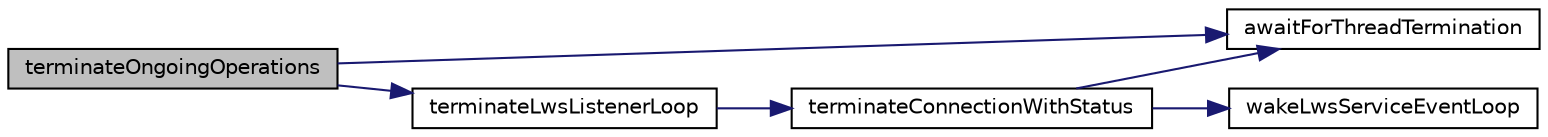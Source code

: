 digraph "terminateOngoingOperations"
{
 // LATEX_PDF_SIZE
  edge [fontname="Helvetica",fontsize="10",labelfontname="Helvetica",labelfontsize="10"];
  node [fontname="Helvetica",fontsize="10",shape=record];
  rankdir="LR";
  Node1 [label="terminateOngoingOperations",height=0.2,width=0.4,color="black", fillcolor="grey75", style="filled", fontcolor="black",tooltip=" "];
  Node1 -> Node2 [color="midnightblue",fontsize="10",style="solid",fontname="Helvetica"];
  Node2 [label="awaitForThreadTermination",height=0.2,width=0.4,color="black", fillcolor="white", style="filled",URL="$Signaling_8c.html#a653edfffd5d129d08f5971d91f16fc5e",tooltip=" "];
  Node1 -> Node3 [color="midnightblue",fontsize="10",style="solid",fontname="Helvetica"];
  Node3 [label="terminateLwsListenerLoop",height=0.2,width=0.4,color="black", fillcolor="white", style="filled",URL="$LwsApiCalls_8c.html#ac8ef143a573f3b4ae83bd3ad0eb9fd6f",tooltip=" "];
  Node3 -> Node4 [color="midnightblue",fontsize="10",style="solid",fontname="Helvetica"];
  Node4 [label="terminateConnectionWithStatus",height=0.2,width=0.4,color="black", fillcolor="white", style="filled",URL="$LwsApiCalls_8c.html#ae7928b7a5bf47cbdf2ccf753f1c1e8df",tooltip=" "];
  Node4 -> Node2 [color="midnightblue",fontsize="10",style="solid",fontname="Helvetica"];
  Node4 -> Node5 [color="midnightblue",fontsize="10",style="solid",fontname="Helvetica"];
  Node5 [label="wakeLwsServiceEventLoop",height=0.2,width=0.4,color="black", fillcolor="white", style="filled",URL="$LwsApiCalls_8c.html#a116aedb04e1b2e3c920d5b181477b11a",tooltip=" "];
}

